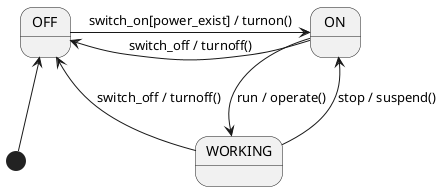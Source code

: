 @startuml
[*] -up-> OFF
OFF -right-> ON : switch_on[power_exist] / turnon()
ON -left-> OFF : switch_off / turnoff()
ON -down-> WORKING : run / operate()
WORKING -UP-> ON : stop / suspend()
WORKING -left-> OFF : switch_off / turnoff()
@enduml
